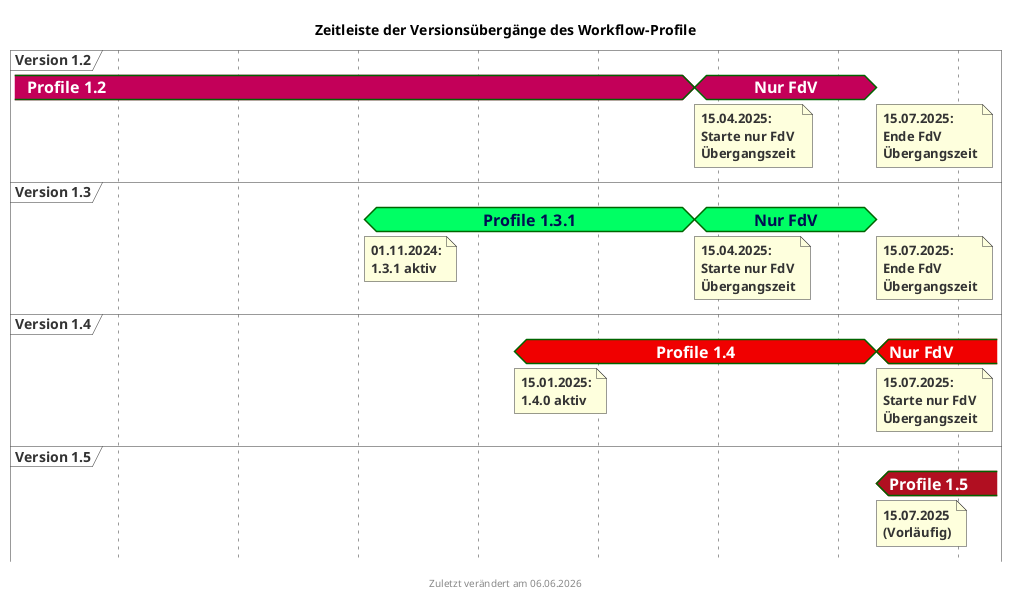 @startuml
<style>
timingDiagram {
  .12color{
    FontColor #ffffff
    Fontsize 16
    FontStyle bold
    Backgroundcolor #c30059
  }
  .13color{
    FontColor #000e52
    Fontsize 16
    FontStyle bold
    Backgroundcolor #00ff64
  }
  .14color{
    FontColor #ffffff
    Fontsize 16
    FontStyle bold
    BackgroundColor #f00000
  }
  .15color{
    FontColor #ffffff
    Fontsize 16
    FontStyle bold
    BackgroundColor #b10f21
  }
  arrow{
    Fontsize 14
  }
}
</style>
title Zeitleiste der Versionsübergänge des Workflow-Profile
footer Zuletzt verändert am %date("dd.MM.yyyy")

concise "Version 1.2" as V120 <<12color>>
concise "Version 1.3" as V130 <<13color>>
concise "Version 1.4" as V140 <<14color>>
concise "Version 1.5" as V150 <<15color>>

'60 days is scaled to 120 pixels
scale 5184000 as 120 pixels
hide time-axis

V120 is "Profile 1.2"

@2024/07/01

@2024/11/01
V130 is "Profile 1.3.1"
note bottom of V130 : 01.11.2024:\n1.3.1 aktiv

@2025/01/15
V140 is "Profile 1.4"
note bottom of V140 : 15.01.2025:\n1.4.0 aktiv

@2025/04/15
V120 is "Nur FdV"
note bottom of V120 : 15.04.2025:\nStarte nur FdV \nÜbergangszeit
V130 is "Nur FdV"
note bottom of V130 : 15.04.2025:\nStarte nur FdV\nÜbergangszeit

@2025/07/15
V120 is {hidden}
note bottom of V120 : 15.07.2025:\nEnde FdV\nÜbergangszeit
V130 is {hidden}
note bottom of V130 : 15.07.2025:\nEnde FdV\nÜbergangszeit
V140 is "Nur FdV"
note bottom of V140 : 15.07.2025:\nStarte nur FdV\nÜbergangszeit
V150 is "Profile 1.5"
note bottom of V150 : 15.07.2025\n(Vorläufig)
@enduml